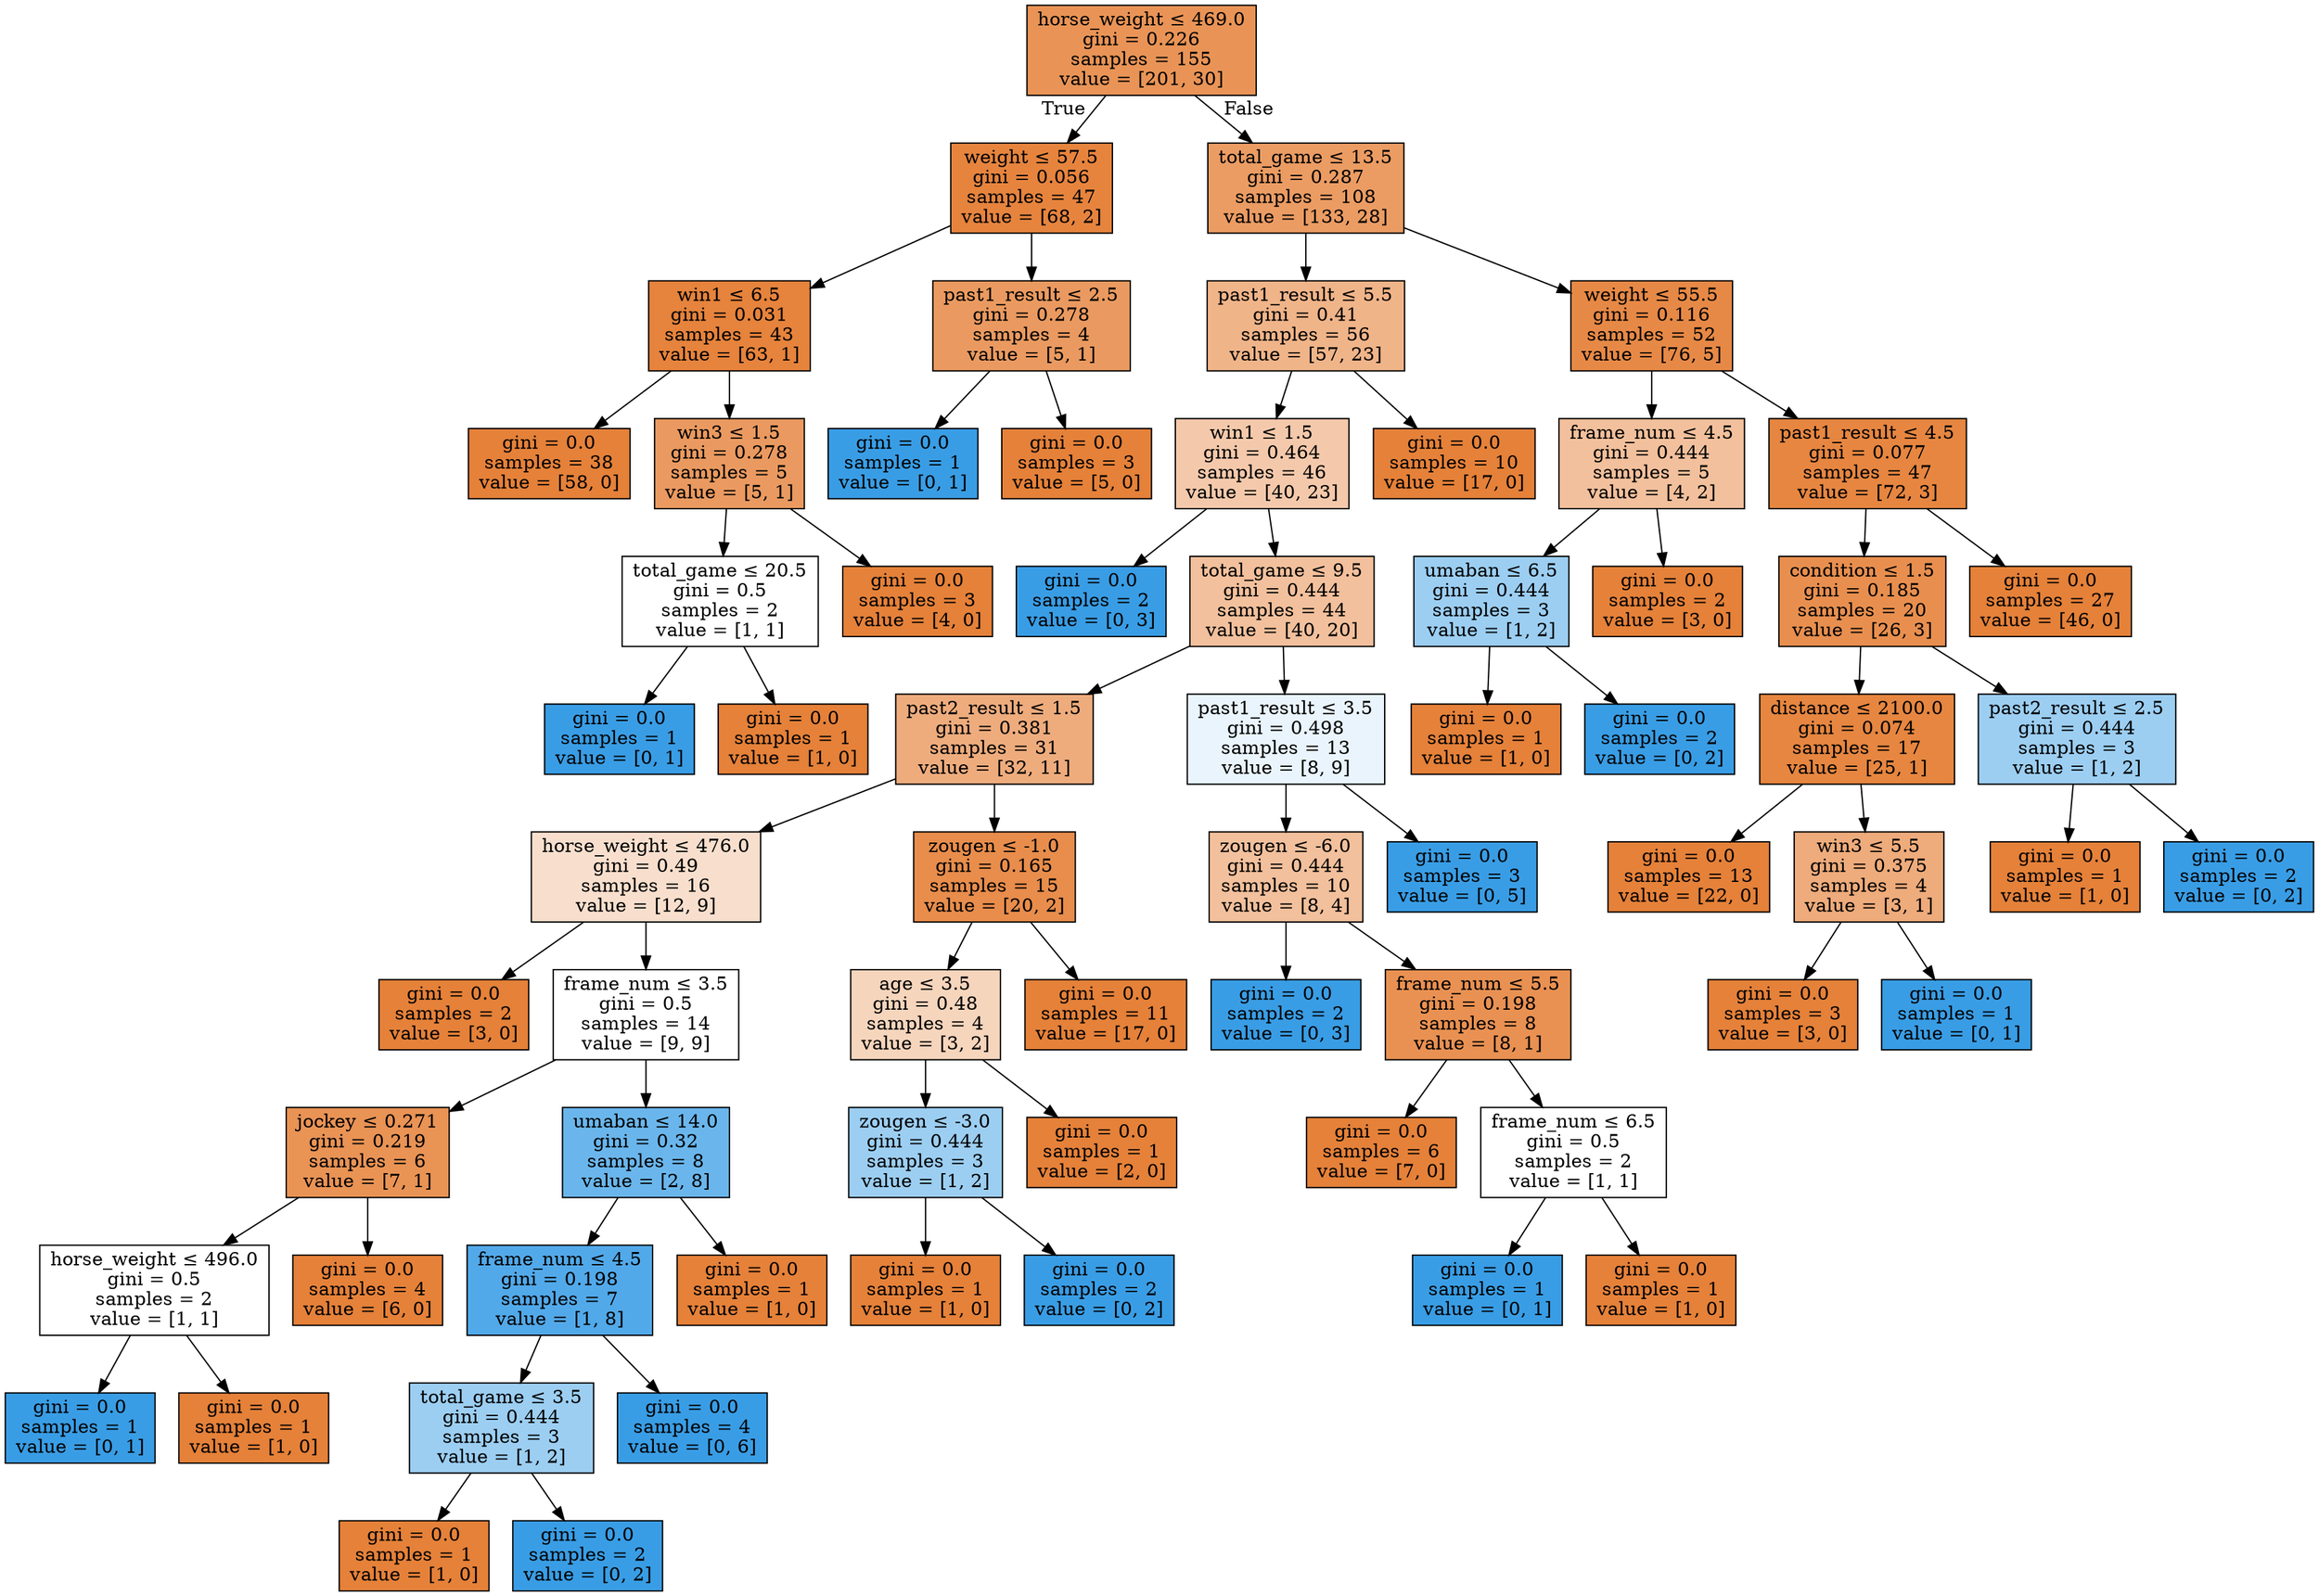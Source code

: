 digraph Tree {
node [shape=box, style="filled", color="black"] ;
0 [label=<horse_weight &le; 469.0<br/>gini = 0.226<br/>samples = 155<br/>value = [201, 30]>, fillcolor="#e58139d9"] ;
1 [label=<weight &le; 57.5<br/>gini = 0.056<br/>samples = 47<br/>value = [68, 2]>, fillcolor="#e58139f8"] ;
0 -> 1 [labeldistance=2.5, labelangle=45, headlabel="True"] ;
2 [label=<win1 &le; 6.5<br/>gini = 0.031<br/>samples = 43<br/>value = [63, 1]>, fillcolor="#e58139fb"] ;
1 -> 2 ;
3 [label=<gini = 0.0<br/>samples = 38<br/>value = [58, 0]>, fillcolor="#e58139ff"] ;
2 -> 3 ;
4 [label=<win3 &le; 1.5<br/>gini = 0.278<br/>samples = 5<br/>value = [5, 1]>, fillcolor="#e58139cc"] ;
2 -> 4 ;
5 [label=<total_game &le; 20.5<br/>gini = 0.5<br/>samples = 2<br/>value = [1, 1]>, fillcolor="#e5813900"] ;
4 -> 5 ;
6 [label=<gini = 0.0<br/>samples = 1<br/>value = [0, 1]>, fillcolor="#399de5ff"] ;
5 -> 6 ;
7 [label=<gini = 0.0<br/>samples = 1<br/>value = [1, 0]>, fillcolor="#e58139ff"] ;
5 -> 7 ;
8 [label=<gini = 0.0<br/>samples = 3<br/>value = [4, 0]>, fillcolor="#e58139ff"] ;
4 -> 8 ;
9 [label=<past1_result &le; 2.5<br/>gini = 0.278<br/>samples = 4<br/>value = [5, 1]>, fillcolor="#e58139cc"] ;
1 -> 9 ;
10 [label=<gini = 0.0<br/>samples = 1<br/>value = [0, 1]>, fillcolor="#399de5ff"] ;
9 -> 10 ;
11 [label=<gini = 0.0<br/>samples = 3<br/>value = [5, 0]>, fillcolor="#e58139ff"] ;
9 -> 11 ;
12 [label=<total_game &le; 13.5<br/>gini = 0.287<br/>samples = 108<br/>value = [133, 28]>, fillcolor="#e58139c9"] ;
0 -> 12 [labeldistance=2.5, labelangle=-45, headlabel="False"] ;
13 [label=<past1_result &le; 5.5<br/>gini = 0.41<br/>samples = 56<br/>value = [57, 23]>, fillcolor="#e5813998"] ;
12 -> 13 ;
14 [label=<win1 &le; 1.5<br/>gini = 0.464<br/>samples = 46<br/>value = [40, 23]>, fillcolor="#e581396c"] ;
13 -> 14 ;
15 [label=<gini = 0.0<br/>samples = 2<br/>value = [0, 3]>, fillcolor="#399de5ff"] ;
14 -> 15 ;
16 [label=<total_game &le; 9.5<br/>gini = 0.444<br/>samples = 44<br/>value = [40, 20]>, fillcolor="#e581397f"] ;
14 -> 16 ;
17 [label=<past2_result &le; 1.5<br/>gini = 0.381<br/>samples = 31<br/>value = [32, 11]>, fillcolor="#e58139a7"] ;
16 -> 17 ;
18 [label=<horse_weight &le; 476.0<br/>gini = 0.49<br/>samples = 16<br/>value = [12, 9]>, fillcolor="#e5813940"] ;
17 -> 18 ;
19 [label=<gini = 0.0<br/>samples = 2<br/>value = [3, 0]>, fillcolor="#e58139ff"] ;
18 -> 19 ;
20 [label=<frame_num &le; 3.5<br/>gini = 0.5<br/>samples = 14<br/>value = [9, 9]>, fillcolor="#e5813900"] ;
18 -> 20 ;
21 [label=<jockey &le; 0.271<br/>gini = 0.219<br/>samples = 6<br/>value = [7, 1]>, fillcolor="#e58139db"] ;
20 -> 21 ;
22 [label=<horse_weight &le; 496.0<br/>gini = 0.5<br/>samples = 2<br/>value = [1, 1]>, fillcolor="#e5813900"] ;
21 -> 22 ;
23 [label=<gini = 0.0<br/>samples = 1<br/>value = [0, 1]>, fillcolor="#399de5ff"] ;
22 -> 23 ;
24 [label=<gini = 0.0<br/>samples = 1<br/>value = [1, 0]>, fillcolor="#e58139ff"] ;
22 -> 24 ;
25 [label=<gini = 0.0<br/>samples = 4<br/>value = [6, 0]>, fillcolor="#e58139ff"] ;
21 -> 25 ;
26 [label=<umaban &le; 14.0<br/>gini = 0.32<br/>samples = 8<br/>value = [2, 8]>, fillcolor="#399de5bf"] ;
20 -> 26 ;
27 [label=<frame_num &le; 4.5<br/>gini = 0.198<br/>samples = 7<br/>value = [1, 8]>, fillcolor="#399de5df"] ;
26 -> 27 ;
28 [label=<total_game &le; 3.5<br/>gini = 0.444<br/>samples = 3<br/>value = [1, 2]>, fillcolor="#399de57f"] ;
27 -> 28 ;
29 [label=<gini = 0.0<br/>samples = 1<br/>value = [1, 0]>, fillcolor="#e58139ff"] ;
28 -> 29 ;
30 [label=<gini = 0.0<br/>samples = 2<br/>value = [0, 2]>, fillcolor="#399de5ff"] ;
28 -> 30 ;
31 [label=<gini = 0.0<br/>samples = 4<br/>value = [0, 6]>, fillcolor="#399de5ff"] ;
27 -> 31 ;
32 [label=<gini = 0.0<br/>samples = 1<br/>value = [1, 0]>, fillcolor="#e58139ff"] ;
26 -> 32 ;
33 [label=<zougen &le; -1.0<br/>gini = 0.165<br/>samples = 15<br/>value = [20, 2]>, fillcolor="#e58139e6"] ;
17 -> 33 ;
34 [label=<age &le; 3.5<br/>gini = 0.48<br/>samples = 4<br/>value = [3, 2]>, fillcolor="#e5813955"] ;
33 -> 34 ;
35 [label=<zougen &le; -3.0<br/>gini = 0.444<br/>samples = 3<br/>value = [1, 2]>, fillcolor="#399de57f"] ;
34 -> 35 ;
36 [label=<gini = 0.0<br/>samples = 1<br/>value = [1, 0]>, fillcolor="#e58139ff"] ;
35 -> 36 ;
37 [label=<gini = 0.0<br/>samples = 2<br/>value = [0, 2]>, fillcolor="#399de5ff"] ;
35 -> 37 ;
38 [label=<gini = 0.0<br/>samples = 1<br/>value = [2, 0]>, fillcolor="#e58139ff"] ;
34 -> 38 ;
39 [label=<gini = 0.0<br/>samples = 11<br/>value = [17, 0]>, fillcolor="#e58139ff"] ;
33 -> 39 ;
40 [label=<past1_result &le; 3.5<br/>gini = 0.498<br/>samples = 13<br/>value = [8, 9]>, fillcolor="#399de51c"] ;
16 -> 40 ;
41 [label=<zougen &le; -6.0<br/>gini = 0.444<br/>samples = 10<br/>value = [8, 4]>, fillcolor="#e581397f"] ;
40 -> 41 ;
42 [label=<gini = 0.0<br/>samples = 2<br/>value = [0, 3]>, fillcolor="#399de5ff"] ;
41 -> 42 ;
43 [label=<frame_num &le; 5.5<br/>gini = 0.198<br/>samples = 8<br/>value = [8, 1]>, fillcolor="#e58139df"] ;
41 -> 43 ;
44 [label=<gini = 0.0<br/>samples = 6<br/>value = [7, 0]>, fillcolor="#e58139ff"] ;
43 -> 44 ;
45 [label=<frame_num &le; 6.5<br/>gini = 0.5<br/>samples = 2<br/>value = [1, 1]>, fillcolor="#e5813900"] ;
43 -> 45 ;
46 [label=<gini = 0.0<br/>samples = 1<br/>value = [0, 1]>, fillcolor="#399de5ff"] ;
45 -> 46 ;
47 [label=<gini = 0.0<br/>samples = 1<br/>value = [1, 0]>, fillcolor="#e58139ff"] ;
45 -> 47 ;
48 [label=<gini = 0.0<br/>samples = 3<br/>value = [0, 5]>, fillcolor="#399de5ff"] ;
40 -> 48 ;
49 [label=<gini = 0.0<br/>samples = 10<br/>value = [17, 0]>, fillcolor="#e58139ff"] ;
13 -> 49 ;
50 [label=<weight &le; 55.5<br/>gini = 0.116<br/>samples = 52<br/>value = [76, 5]>, fillcolor="#e58139ee"] ;
12 -> 50 ;
51 [label=<frame_num &le; 4.5<br/>gini = 0.444<br/>samples = 5<br/>value = [4, 2]>, fillcolor="#e581397f"] ;
50 -> 51 ;
52 [label=<umaban &le; 6.5<br/>gini = 0.444<br/>samples = 3<br/>value = [1, 2]>, fillcolor="#399de57f"] ;
51 -> 52 ;
53 [label=<gini = 0.0<br/>samples = 1<br/>value = [1, 0]>, fillcolor="#e58139ff"] ;
52 -> 53 ;
54 [label=<gini = 0.0<br/>samples = 2<br/>value = [0, 2]>, fillcolor="#399de5ff"] ;
52 -> 54 ;
55 [label=<gini = 0.0<br/>samples = 2<br/>value = [3, 0]>, fillcolor="#e58139ff"] ;
51 -> 55 ;
56 [label=<past1_result &le; 4.5<br/>gini = 0.077<br/>samples = 47<br/>value = [72, 3]>, fillcolor="#e58139f4"] ;
50 -> 56 ;
57 [label=<condition &le; 1.5<br/>gini = 0.185<br/>samples = 20<br/>value = [26, 3]>, fillcolor="#e58139e2"] ;
56 -> 57 ;
58 [label=<distance &le; 2100.0<br/>gini = 0.074<br/>samples = 17<br/>value = [25, 1]>, fillcolor="#e58139f5"] ;
57 -> 58 ;
59 [label=<gini = 0.0<br/>samples = 13<br/>value = [22, 0]>, fillcolor="#e58139ff"] ;
58 -> 59 ;
60 [label=<win3 &le; 5.5<br/>gini = 0.375<br/>samples = 4<br/>value = [3, 1]>, fillcolor="#e58139aa"] ;
58 -> 60 ;
61 [label=<gini = 0.0<br/>samples = 3<br/>value = [3, 0]>, fillcolor="#e58139ff"] ;
60 -> 61 ;
62 [label=<gini = 0.0<br/>samples = 1<br/>value = [0, 1]>, fillcolor="#399de5ff"] ;
60 -> 62 ;
63 [label=<past2_result &le; 2.5<br/>gini = 0.444<br/>samples = 3<br/>value = [1, 2]>, fillcolor="#399de57f"] ;
57 -> 63 ;
64 [label=<gini = 0.0<br/>samples = 1<br/>value = [1, 0]>, fillcolor="#e58139ff"] ;
63 -> 64 ;
65 [label=<gini = 0.0<br/>samples = 2<br/>value = [0, 2]>, fillcolor="#399de5ff"] ;
63 -> 65 ;
66 [label=<gini = 0.0<br/>samples = 27<br/>value = [46, 0]>, fillcolor="#e58139ff"] ;
56 -> 66 ;
}